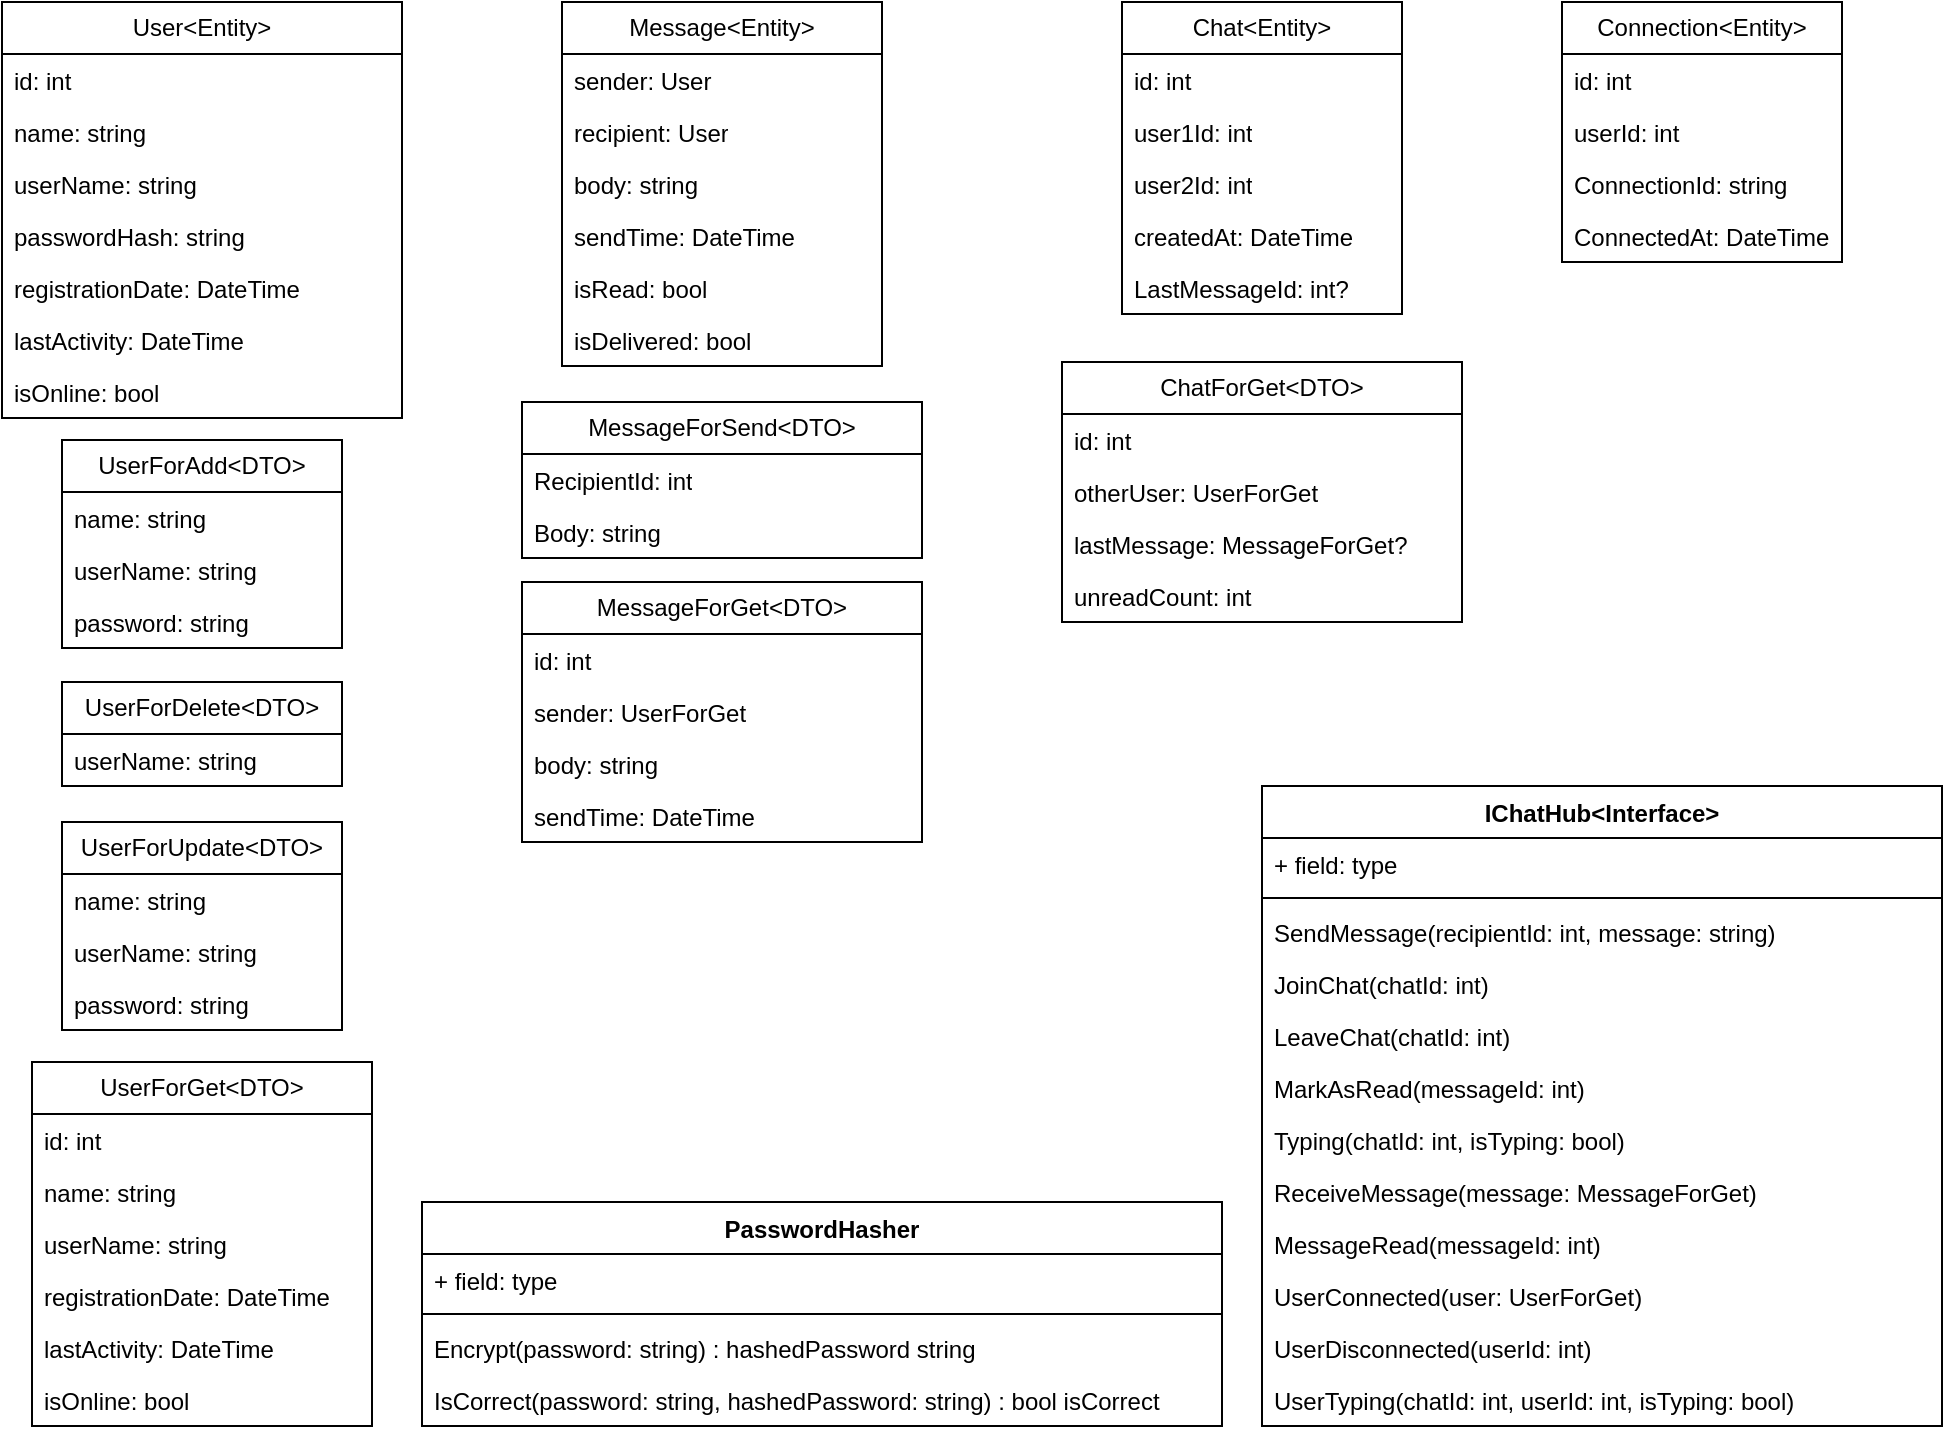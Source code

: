 <mxfile version="28.2.7" pages="7">
  <diagram name="Классы" id="9f46799a-70d6-7492-0946-bef42562c5a5">
    <mxGraphModel dx="1984" dy="943" grid="1" gridSize="10" guides="1" tooltips="1" connect="1" arrows="1" fold="1" page="0" pageScale="1" pageWidth="1100" pageHeight="850" background="none" math="0" shadow="0">
      <root>
        <mxCell id="0" />
        <mxCell id="1" parent="0" />
        <mxCell id="FAtzyK0MsfMvSaVRLilf-12" value="User&amp;lt;Entity&amp;gt;" style="swimlane;fontStyle=0;childLayout=stackLayout;horizontal=1;startSize=26;fillColor=none;horizontalStack=0;resizeParent=1;resizeParentMax=0;resizeLast=0;collapsible=1;marginBottom=0;whiteSpace=wrap;html=1;" vertex="1" parent="1">
          <mxGeometry x="-40" y="40" width="200" height="208" as="geometry" />
        </mxCell>
        <mxCell id="FAtzyK0MsfMvSaVRLilf-13" value="id: int" style="text;strokeColor=none;fillColor=none;align=left;verticalAlign=top;spacingLeft=4;spacingRight=4;overflow=hidden;rotatable=0;points=[[0,0.5],[1,0.5]];portConstraint=eastwest;whiteSpace=wrap;html=1;" vertex="1" parent="FAtzyK0MsfMvSaVRLilf-12">
          <mxGeometry y="26" width="200" height="26" as="geometry" />
        </mxCell>
        <mxCell id="FAtzyK0MsfMvSaVRLilf-14" value="name: string" style="text;strokeColor=none;fillColor=none;align=left;verticalAlign=top;spacingLeft=4;spacingRight=4;overflow=hidden;rotatable=0;points=[[0,0.5],[1,0.5]];portConstraint=eastwest;whiteSpace=wrap;html=1;" vertex="1" parent="FAtzyK0MsfMvSaVRLilf-12">
          <mxGeometry y="52" width="200" height="26" as="geometry" />
        </mxCell>
        <mxCell id="FAtzyK0MsfMvSaVRLilf-15" value="userName: string" style="text;strokeColor=none;fillColor=none;align=left;verticalAlign=top;spacingLeft=4;spacingRight=4;overflow=hidden;rotatable=0;points=[[0,0.5],[1,0.5]];portConstraint=eastwest;whiteSpace=wrap;html=1;" vertex="1" parent="FAtzyK0MsfMvSaVRLilf-12">
          <mxGeometry y="78" width="200" height="26" as="geometry" />
        </mxCell>
        <mxCell id="FAtzyK0MsfMvSaVRLilf-18" value="passwordHash: string" style="text;strokeColor=none;fillColor=none;align=left;verticalAlign=top;spacingLeft=4;spacingRight=4;overflow=hidden;rotatable=0;points=[[0,0.5],[1,0.5]];portConstraint=eastwest;whiteSpace=wrap;html=1;" vertex="1" parent="FAtzyK0MsfMvSaVRLilf-12">
          <mxGeometry y="104" width="200" height="26" as="geometry" />
        </mxCell>
        <mxCell id="FAtzyK0MsfMvSaVRLilf-16" value="registrationDate: DateTime" style="text;strokeColor=none;fillColor=none;align=left;verticalAlign=top;spacingLeft=4;spacingRight=4;overflow=hidden;rotatable=0;points=[[0,0.5],[1,0.5]];portConstraint=eastwest;whiteSpace=wrap;html=1;" vertex="1" parent="FAtzyK0MsfMvSaVRLilf-12">
          <mxGeometry y="130" width="200" height="26" as="geometry" />
        </mxCell>
        <mxCell id="FAtzyK0MsfMvSaVRLilf-17" value="lastActivity: DateTime" style="text;strokeColor=none;fillColor=none;align=left;verticalAlign=top;spacingLeft=4;spacingRight=4;overflow=hidden;rotatable=0;points=[[0,0.5],[1,0.5]];portConstraint=eastwest;whiteSpace=wrap;html=1;" vertex="1" parent="FAtzyK0MsfMvSaVRLilf-12">
          <mxGeometry y="156" width="200" height="26" as="geometry" />
        </mxCell>
        <mxCell id="FAtzyK0MsfMvSaVRLilf-64" value="isOnline: bool" style="text;strokeColor=none;fillColor=none;align=left;verticalAlign=top;spacingLeft=4;spacingRight=4;overflow=hidden;rotatable=0;points=[[0,0.5],[1,0.5]];portConstraint=eastwest;whiteSpace=wrap;html=1;" vertex="1" parent="FAtzyK0MsfMvSaVRLilf-12">
          <mxGeometry y="182" width="200" height="26" as="geometry" />
        </mxCell>
        <mxCell id="FAtzyK0MsfMvSaVRLilf-19" value="Message&amp;lt;Entity&amp;gt;" style="swimlane;fontStyle=0;childLayout=stackLayout;horizontal=1;startSize=26;fillColor=none;horizontalStack=0;resizeParent=1;resizeParentMax=0;resizeLast=0;collapsible=1;marginBottom=0;whiteSpace=wrap;html=1;" vertex="1" parent="1">
          <mxGeometry x="240" y="40" width="160" height="182" as="geometry" />
        </mxCell>
        <mxCell id="FAtzyK0MsfMvSaVRLilf-20" value="sender: User" style="text;strokeColor=none;fillColor=none;align=left;verticalAlign=top;spacingLeft=4;spacingRight=4;overflow=hidden;rotatable=0;points=[[0,0.5],[1,0.5]];portConstraint=eastwest;whiteSpace=wrap;html=1;" vertex="1" parent="FAtzyK0MsfMvSaVRLilf-19">
          <mxGeometry y="26" width="160" height="26" as="geometry" />
        </mxCell>
        <mxCell id="FAtzyK0MsfMvSaVRLilf-21" value="recipient: User" style="text;strokeColor=none;fillColor=none;align=left;verticalAlign=top;spacingLeft=4;spacingRight=4;overflow=hidden;rotatable=0;points=[[0,0.5],[1,0.5]];portConstraint=eastwest;whiteSpace=wrap;html=1;" vertex="1" parent="FAtzyK0MsfMvSaVRLilf-19">
          <mxGeometry y="52" width="160" height="26" as="geometry" />
        </mxCell>
        <mxCell id="FAtzyK0MsfMvSaVRLilf-22" value="body: string" style="text;strokeColor=none;fillColor=none;align=left;verticalAlign=top;spacingLeft=4;spacingRight=4;overflow=hidden;rotatable=0;points=[[0,0.5],[1,0.5]];portConstraint=eastwest;whiteSpace=wrap;html=1;" vertex="1" parent="FAtzyK0MsfMvSaVRLilf-19">
          <mxGeometry y="78" width="160" height="26" as="geometry" />
        </mxCell>
        <mxCell id="FAtzyK0MsfMvSaVRLilf-23" value="sendTime: DateTime" style="text;strokeColor=none;fillColor=none;align=left;verticalAlign=top;spacingLeft=4;spacingRight=4;overflow=hidden;rotatable=0;points=[[0,0.5],[1,0.5]];portConstraint=eastwest;whiteSpace=wrap;html=1;" vertex="1" parent="FAtzyK0MsfMvSaVRLilf-19">
          <mxGeometry y="104" width="160" height="26" as="geometry" />
        </mxCell>
        <mxCell id="FAtzyK0MsfMvSaVRLilf-24" value="isRead: bool" style="text;strokeColor=none;fillColor=none;align=left;verticalAlign=top;spacingLeft=4;spacingRight=4;overflow=hidden;rotatable=0;points=[[0,0.5],[1,0.5]];portConstraint=eastwest;whiteSpace=wrap;html=1;" vertex="1" parent="FAtzyK0MsfMvSaVRLilf-19">
          <mxGeometry y="130" width="160" height="26" as="geometry" />
        </mxCell>
        <mxCell id="FAtzyK0MsfMvSaVRLilf-65" value="isDelivered: bool" style="text;strokeColor=none;fillColor=none;align=left;verticalAlign=top;spacingLeft=4;spacingRight=4;overflow=hidden;rotatable=0;points=[[0,0.5],[1,0.5]];portConstraint=eastwest;whiteSpace=wrap;html=1;" vertex="1" parent="FAtzyK0MsfMvSaVRLilf-19">
          <mxGeometry y="156" width="160" height="26" as="geometry" />
        </mxCell>
        <mxCell id="FAtzyK0MsfMvSaVRLilf-32" value="UserForAdd&amp;lt;DTO&amp;gt;" style="swimlane;fontStyle=0;childLayout=stackLayout;horizontal=1;startSize=26;fillColor=none;horizontalStack=0;resizeParent=1;resizeParentMax=0;resizeLast=0;collapsible=1;marginBottom=0;whiteSpace=wrap;html=1;" vertex="1" parent="1">
          <mxGeometry x="-10" y="259" width="140" height="104" as="geometry" />
        </mxCell>
        <mxCell id="FAtzyK0MsfMvSaVRLilf-33" value="name: string" style="text;strokeColor=none;fillColor=none;align=left;verticalAlign=top;spacingLeft=4;spacingRight=4;overflow=hidden;rotatable=0;points=[[0,0.5],[1,0.5]];portConstraint=eastwest;whiteSpace=wrap;html=1;" vertex="1" parent="FAtzyK0MsfMvSaVRLilf-32">
          <mxGeometry y="26" width="140" height="26" as="geometry" />
        </mxCell>
        <mxCell id="FAtzyK0MsfMvSaVRLilf-34" value="userName: string" style="text;strokeColor=none;fillColor=none;align=left;verticalAlign=top;spacingLeft=4;spacingRight=4;overflow=hidden;rotatable=0;points=[[0,0.5],[1,0.5]];portConstraint=eastwest;whiteSpace=wrap;html=1;" vertex="1" parent="FAtzyK0MsfMvSaVRLilf-32">
          <mxGeometry y="52" width="140" height="26" as="geometry" />
        </mxCell>
        <mxCell id="FAtzyK0MsfMvSaVRLilf-35" value="password: string" style="text;strokeColor=none;fillColor=none;align=left;verticalAlign=top;spacingLeft=4;spacingRight=4;overflow=hidden;rotatable=0;points=[[0,0.5],[1,0.5]];portConstraint=eastwest;whiteSpace=wrap;html=1;" vertex="1" parent="FAtzyK0MsfMvSaVRLilf-32">
          <mxGeometry y="78" width="140" height="26" as="geometry" />
        </mxCell>
        <mxCell id="FAtzyK0MsfMvSaVRLilf-38" value="UserForDelete&amp;lt;DTO&amp;gt;" style="swimlane;fontStyle=0;childLayout=stackLayout;horizontal=1;startSize=26;fillColor=none;horizontalStack=0;resizeParent=1;resizeParentMax=0;resizeLast=0;collapsible=1;marginBottom=0;whiteSpace=wrap;html=1;" vertex="1" parent="1">
          <mxGeometry x="-10" y="380" width="140" height="52" as="geometry" />
        </mxCell>
        <mxCell id="FAtzyK0MsfMvSaVRLilf-39" value="userName: string" style="text;strokeColor=none;fillColor=none;align=left;verticalAlign=top;spacingLeft=4;spacingRight=4;overflow=hidden;rotatable=0;points=[[0,0.5],[1,0.5]];portConstraint=eastwest;whiteSpace=wrap;html=1;" vertex="1" parent="FAtzyK0MsfMvSaVRLilf-38">
          <mxGeometry y="26" width="140" height="26" as="geometry" />
        </mxCell>
        <mxCell id="FAtzyK0MsfMvSaVRLilf-46" value="UserForUpdate&amp;lt;DTO&amp;gt;" style="swimlane;fontStyle=0;childLayout=stackLayout;horizontal=1;startSize=26;fillColor=none;horizontalStack=0;resizeParent=1;resizeParentMax=0;resizeLast=0;collapsible=1;marginBottom=0;whiteSpace=wrap;html=1;" vertex="1" parent="1">
          <mxGeometry x="-10" y="450" width="140" height="104" as="geometry" />
        </mxCell>
        <mxCell id="FAtzyK0MsfMvSaVRLilf-47" value="name: string" style="text;strokeColor=none;fillColor=none;align=left;verticalAlign=top;spacingLeft=4;spacingRight=4;overflow=hidden;rotatable=0;points=[[0,0.5],[1,0.5]];portConstraint=eastwest;whiteSpace=wrap;html=1;" vertex="1" parent="FAtzyK0MsfMvSaVRLilf-46">
          <mxGeometry y="26" width="140" height="26" as="geometry" />
        </mxCell>
        <mxCell id="FAtzyK0MsfMvSaVRLilf-48" value="userName: string" style="text;strokeColor=none;fillColor=none;align=left;verticalAlign=top;spacingLeft=4;spacingRight=4;overflow=hidden;rotatable=0;points=[[0,0.5],[1,0.5]];portConstraint=eastwest;whiteSpace=wrap;html=1;" vertex="1" parent="FAtzyK0MsfMvSaVRLilf-46">
          <mxGeometry y="52" width="140" height="26" as="geometry" />
        </mxCell>
        <mxCell id="FAtzyK0MsfMvSaVRLilf-49" value="password: string" style="text;strokeColor=none;fillColor=none;align=left;verticalAlign=top;spacingLeft=4;spacingRight=4;overflow=hidden;rotatable=0;points=[[0,0.5],[1,0.5]];portConstraint=eastwest;whiteSpace=wrap;html=1;" vertex="1" parent="FAtzyK0MsfMvSaVRLilf-46">
          <mxGeometry y="78" width="140" height="26" as="geometry" />
        </mxCell>
        <mxCell id="FAtzyK0MsfMvSaVRLilf-52" value="UserForGet&amp;lt;DTO&amp;gt;" style="swimlane;fontStyle=0;childLayout=stackLayout;horizontal=1;startSize=26;fillColor=none;horizontalStack=0;resizeParent=1;resizeParentMax=0;resizeLast=0;collapsible=1;marginBottom=0;whiteSpace=wrap;html=1;" vertex="1" parent="1">
          <mxGeometry x="-25" y="570" width="170" height="182" as="geometry" />
        </mxCell>
        <mxCell id="FAtzyK0MsfMvSaVRLilf-53" value="id: int" style="text;strokeColor=none;fillColor=none;align=left;verticalAlign=top;spacingLeft=4;spacingRight=4;overflow=hidden;rotatable=0;points=[[0,0.5],[1,0.5]];portConstraint=eastwest;whiteSpace=wrap;html=1;" vertex="1" parent="FAtzyK0MsfMvSaVRLilf-52">
          <mxGeometry y="26" width="170" height="26" as="geometry" />
        </mxCell>
        <mxCell id="FAtzyK0MsfMvSaVRLilf-54" value="name: string" style="text;strokeColor=none;fillColor=none;align=left;verticalAlign=top;spacingLeft=4;spacingRight=4;overflow=hidden;rotatable=0;points=[[0,0.5],[1,0.5]];portConstraint=eastwest;whiteSpace=wrap;html=1;" vertex="1" parent="FAtzyK0MsfMvSaVRLilf-52">
          <mxGeometry y="52" width="170" height="26" as="geometry" />
        </mxCell>
        <mxCell id="FAtzyK0MsfMvSaVRLilf-55" value="userName: string" style="text;strokeColor=none;fillColor=none;align=left;verticalAlign=top;spacingLeft=4;spacingRight=4;overflow=hidden;rotatable=0;points=[[0,0.5],[1,0.5]];portConstraint=eastwest;whiteSpace=wrap;html=1;" vertex="1" parent="FAtzyK0MsfMvSaVRLilf-52">
          <mxGeometry y="78" width="170" height="26" as="geometry" />
        </mxCell>
        <mxCell id="FAtzyK0MsfMvSaVRLilf-56" value="registrationDate: DateTime" style="text;strokeColor=none;fillColor=none;align=left;verticalAlign=top;spacingLeft=4;spacingRight=4;overflow=hidden;rotatable=0;points=[[0,0.5],[1,0.5]];portConstraint=eastwest;whiteSpace=wrap;html=1;" vertex="1" parent="FAtzyK0MsfMvSaVRLilf-52">
          <mxGeometry y="104" width="170" height="26" as="geometry" />
        </mxCell>
        <mxCell id="FAtzyK0MsfMvSaVRLilf-57" value="lastActivity: DateTime" style="text;strokeColor=none;fillColor=none;align=left;verticalAlign=top;spacingLeft=4;spacingRight=4;overflow=hidden;rotatable=0;points=[[0,0.5],[1,0.5]];portConstraint=eastwest;whiteSpace=wrap;html=1;" vertex="1" parent="FAtzyK0MsfMvSaVRLilf-52">
          <mxGeometry y="130" width="170" height="26" as="geometry" />
        </mxCell>
        <mxCell id="FAtzyK0MsfMvSaVRLilf-77" value="isOnline: bool" style="text;strokeColor=none;fillColor=none;align=left;verticalAlign=top;spacingLeft=4;spacingRight=4;overflow=hidden;rotatable=0;points=[[0,0.5],[1,0.5]];portConstraint=eastwest;whiteSpace=wrap;html=1;" vertex="1" parent="FAtzyK0MsfMvSaVRLilf-52">
          <mxGeometry y="156" width="170" height="26" as="geometry" />
        </mxCell>
        <mxCell id="FAtzyK0MsfMvSaVRLilf-58" value="PasswordHasher" style="swimlane;fontStyle=1;align=center;verticalAlign=top;childLayout=stackLayout;horizontal=1;startSize=26;horizontalStack=0;resizeParent=1;resizeParentMax=0;resizeLast=0;collapsible=1;marginBottom=0;whiteSpace=wrap;html=1;" vertex="1" parent="1">
          <mxGeometry x="170" y="640" width="400" height="112" as="geometry" />
        </mxCell>
        <mxCell id="FAtzyK0MsfMvSaVRLilf-59" value="+ field: type" style="text;strokeColor=none;fillColor=none;align=left;verticalAlign=top;spacingLeft=4;spacingRight=4;overflow=hidden;rotatable=0;points=[[0,0.5],[1,0.5]];portConstraint=eastwest;whiteSpace=wrap;html=1;" vertex="1" parent="FAtzyK0MsfMvSaVRLilf-58">
          <mxGeometry y="26" width="400" height="26" as="geometry" />
        </mxCell>
        <mxCell id="FAtzyK0MsfMvSaVRLilf-60" value="" style="line;strokeWidth=1;fillColor=none;align=left;verticalAlign=middle;spacingTop=-1;spacingLeft=3;spacingRight=3;rotatable=0;labelPosition=right;points=[];portConstraint=eastwest;strokeColor=inherit;" vertex="1" parent="FAtzyK0MsfMvSaVRLilf-58">
          <mxGeometry y="52" width="400" height="8" as="geometry" />
        </mxCell>
        <mxCell id="FAtzyK0MsfMvSaVRLilf-61" value="Encrypt(password: string) : hashedPassword string" style="text;strokeColor=none;fillColor=none;align=left;verticalAlign=top;spacingLeft=4;spacingRight=4;overflow=hidden;rotatable=0;points=[[0,0.5],[1,0.5]];portConstraint=eastwest;whiteSpace=wrap;html=1;" vertex="1" parent="FAtzyK0MsfMvSaVRLilf-58">
          <mxGeometry y="60" width="400" height="26" as="geometry" />
        </mxCell>
        <mxCell id="FAtzyK0MsfMvSaVRLilf-63" value="IsCorrect(password: string, hashedPassword: string) : bool isCorrect" style="text;strokeColor=none;fillColor=none;align=left;verticalAlign=top;spacingLeft=4;spacingRight=4;overflow=hidden;rotatable=0;points=[[0,0.5],[1,0.5]];portConstraint=eastwest;whiteSpace=wrap;html=1;" vertex="1" parent="FAtzyK0MsfMvSaVRLilf-58">
          <mxGeometry y="86" width="400" height="26" as="geometry" />
        </mxCell>
        <mxCell id="FAtzyK0MsfMvSaVRLilf-66" value="Chat&amp;lt;Entity&amp;gt;" style="swimlane;fontStyle=0;childLayout=stackLayout;horizontal=1;startSize=26;fillColor=none;horizontalStack=0;resizeParent=1;resizeParentMax=0;resizeLast=0;collapsible=1;marginBottom=0;whiteSpace=wrap;html=1;" vertex="1" parent="1">
          <mxGeometry x="520" y="40" width="140" height="156" as="geometry" />
        </mxCell>
        <mxCell id="FAtzyK0MsfMvSaVRLilf-67" value="id: int" style="text;strokeColor=none;fillColor=none;align=left;verticalAlign=top;spacingLeft=4;spacingRight=4;overflow=hidden;rotatable=0;points=[[0,0.5],[1,0.5]];portConstraint=eastwest;whiteSpace=wrap;html=1;" vertex="1" parent="FAtzyK0MsfMvSaVRLilf-66">
          <mxGeometry y="26" width="140" height="26" as="geometry" />
        </mxCell>
        <mxCell id="FAtzyK0MsfMvSaVRLilf-68" value="user1Id: int" style="text;strokeColor=none;fillColor=none;align=left;verticalAlign=top;spacingLeft=4;spacingRight=4;overflow=hidden;rotatable=0;points=[[0,0.5],[1,0.5]];portConstraint=eastwest;whiteSpace=wrap;html=1;" vertex="1" parent="FAtzyK0MsfMvSaVRLilf-66">
          <mxGeometry y="52" width="140" height="26" as="geometry" />
        </mxCell>
        <mxCell id="FAtzyK0MsfMvSaVRLilf-69" value="user2Id: int" style="text;strokeColor=none;fillColor=none;align=left;verticalAlign=top;spacingLeft=4;spacingRight=4;overflow=hidden;rotatable=0;points=[[0,0.5],[1,0.5]];portConstraint=eastwest;whiteSpace=wrap;html=1;" vertex="1" parent="FAtzyK0MsfMvSaVRLilf-66">
          <mxGeometry y="78" width="140" height="26" as="geometry" />
        </mxCell>
        <mxCell id="FAtzyK0MsfMvSaVRLilf-70" value="createdAt: DateTime" style="text;strokeColor=none;fillColor=none;align=left;verticalAlign=top;spacingLeft=4;spacingRight=4;overflow=hidden;rotatable=0;points=[[0,0.5],[1,0.5]];portConstraint=eastwest;whiteSpace=wrap;html=1;" vertex="1" parent="FAtzyK0MsfMvSaVRLilf-66">
          <mxGeometry y="104" width="140" height="26" as="geometry" />
        </mxCell>
        <mxCell id="FAtzyK0MsfMvSaVRLilf-71" value="LastMessageId: int?" style="text;strokeColor=none;fillColor=none;align=left;verticalAlign=top;spacingLeft=4;spacingRight=4;overflow=hidden;rotatable=0;points=[[0,0.5],[1,0.5]];portConstraint=eastwest;whiteSpace=wrap;html=1;" vertex="1" parent="FAtzyK0MsfMvSaVRLilf-66">
          <mxGeometry y="130" width="140" height="26" as="geometry" />
        </mxCell>
        <mxCell id="FAtzyK0MsfMvSaVRLilf-72" value="Connection&amp;lt;Entity&amp;gt;" style="swimlane;fontStyle=0;childLayout=stackLayout;horizontal=1;startSize=26;fillColor=none;horizontalStack=0;resizeParent=1;resizeParentMax=0;resizeLast=0;collapsible=1;marginBottom=0;whiteSpace=wrap;html=1;" vertex="1" parent="1">
          <mxGeometry x="740" y="40" width="140" height="130" as="geometry" />
        </mxCell>
        <mxCell id="FAtzyK0MsfMvSaVRLilf-73" value="id: int" style="text;strokeColor=none;fillColor=none;align=left;verticalAlign=top;spacingLeft=4;spacingRight=4;overflow=hidden;rotatable=0;points=[[0,0.5],[1,0.5]];portConstraint=eastwest;whiteSpace=wrap;html=1;" vertex="1" parent="FAtzyK0MsfMvSaVRLilf-72">
          <mxGeometry y="26" width="140" height="26" as="geometry" />
        </mxCell>
        <mxCell id="FAtzyK0MsfMvSaVRLilf-74" value="userId: int" style="text;strokeColor=none;fillColor=none;align=left;verticalAlign=top;spacingLeft=4;spacingRight=4;overflow=hidden;rotatable=0;points=[[0,0.5],[1,0.5]];portConstraint=eastwest;whiteSpace=wrap;html=1;" vertex="1" parent="FAtzyK0MsfMvSaVRLilf-72">
          <mxGeometry y="52" width="140" height="26" as="geometry" />
        </mxCell>
        <mxCell id="FAtzyK0MsfMvSaVRLilf-75" value="ConnectionId: string" style="text;strokeColor=none;fillColor=none;align=left;verticalAlign=top;spacingLeft=4;spacingRight=4;overflow=hidden;rotatable=0;points=[[0,0.5],[1,0.5]];portConstraint=eastwest;whiteSpace=wrap;html=1;" vertex="1" parent="FAtzyK0MsfMvSaVRLilf-72">
          <mxGeometry y="78" width="140" height="26" as="geometry" />
        </mxCell>
        <mxCell id="FAtzyK0MsfMvSaVRLilf-76" value="ConnectedAt: DateTime" style="text;strokeColor=none;fillColor=none;align=left;verticalAlign=top;spacingLeft=4;spacingRight=4;overflow=hidden;rotatable=0;points=[[0,0.5],[1,0.5]];portConstraint=eastwest;whiteSpace=wrap;html=1;" vertex="1" parent="FAtzyK0MsfMvSaVRLilf-72">
          <mxGeometry y="104" width="140" height="26" as="geometry" />
        </mxCell>
        <mxCell id="FAtzyK0MsfMvSaVRLilf-78" value="MessageForSend&amp;lt;DTO&amp;gt;" style="swimlane;fontStyle=0;childLayout=stackLayout;horizontal=1;startSize=26;fillColor=none;horizontalStack=0;resizeParent=1;resizeParentMax=0;resizeLast=0;collapsible=1;marginBottom=0;whiteSpace=wrap;html=1;" vertex="1" parent="1">
          <mxGeometry x="220" y="240" width="200" height="78" as="geometry" />
        </mxCell>
        <mxCell id="FAtzyK0MsfMvSaVRLilf-79" value="RecipientId: int" style="text;strokeColor=none;fillColor=none;align=left;verticalAlign=top;spacingLeft=4;spacingRight=4;overflow=hidden;rotatable=0;points=[[0,0.5],[1,0.5]];portConstraint=eastwest;whiteSpace=wrap;html=1;" vertex="1" parent="FAtzyK0MsfMvSaVRLilf-78">
          <mxGeometry y="26" width="200" height="26" as="geometry" />
        </mxCell>
        <mxCell id="FAtzyK0MsfMvSaVRLilf-80" value="Body: string" style="text;strokeColor=none;fillColor=none;align=left;verticalAlign=top;spacingLeft=4;spacingRight=4;overflow=hidden;rotatable=0;points=[[0,0.5],[1,0.5]];portConstraint=eastwest;whiteSpace=wrap;html=1;" vertex="1" parent="FAtzyK0MsfMvSaVRLilf-78">
          <mxGeometry y="52" width="200" height="26" as="geometry" />
        </mxCell>
        <mxCell id="FAtzyK0MsfMvSaVRLilf-82" value="MessageForGet&amp;lt;DTO&amp;gt;" style="swimlane;fontStyle=0;childLayout=stackLayout;horizontal=1;startSize=26;fillColor=none;horizontalStack=0;resizeParent=1;resizeParentMax=0;resizeLast=0;collapsible=1;marginBottom=0;whiteSpace=wrap;html=1;" vertex="1" parent="1">
          <mxGeometry x="220" y="330" width="200" height="130" as="geometry" />
        </mxCell>
        <mxCell id="FAtzyK0MsfMvSaVRLilf-83" value="id: int" style="text;strokeColor=none;fillColor=none;align=left;verticalAlign=top;spacingLeft=4;spacingRight=4;overflow=hidden;rotatable=0;points=[[0,0.5],[1,0.5]];portConstraint=eastwest;whiteSpace=wrap;html=1;" vertex="1" parent="FAtzyK0MsfMvSaVRLilf-82">
          <mxGeometry y="26" width="200" height="26" as="geometry" />
        </mxCell>
        <mxCell id="FAtzyK0MsfMvSaVRLilf-84" value="sender: UserForGet" style="text;strokeColor=none;fillColor=none;align=left;verticalAlign=top;spacingLeft=4;spacingRight=4;overflow=hidden;rotatable=0;points=[[0,0.5],[1,0.5]];portConstraint=eastwest;whiteSpace=wrap;html=1;" vertex="1" parent="FAtzyK0MsfMvSaVRLilf-82">
          <mxGeometry y="52" width="200" height="26" as="geometry" />
        </mxCell>
        <mxCell id="FAtzyK0MsfMvSaVRLilf-85" value="body: string" style="text;strokeColor=none;fillColor=none;align=left;verticalAlign=top;spacingLeft=4;spacingRight=4;overflow=hidden;rotatable=0;points=[[0,0.5],[1,0.5]];portConstraint=eastwest;whiteSpace=wrap;html=1;" vertex="1" parent="FAtzyK0MsfMvSaVRLilf-82">
          <mxGeometry y="78" width="200" height="26" as="geometry" />
        </mxCell>
        <mxCell id="FAtzyK0MsfMvSaVRLilf-86" value="sendTime: DateTime" style="text;strokeColor=none;fillColor=none;align=left;verticalAlign=top;spacingLeft=4;spacingRight=4;overflow=hidden;rotatable=0;points=[[0,0.5],[1,0.5]];portConstraint=eastwest;whiteSpace=wrap;html=1;" vertex="1" parent="FAtzyK0MsfMvSaVRLilf-82">
          <mxGeometry y="104" width="200" height="26" as="geometry" />
        </mxCell>
        <mxCell id="FAtzyK0MsfMvSaVRLilf-88" value="ChatForGet&amp;lt;DTO&amp;gt;" style="swimlane;fontStyle=0;childLayout=stackLayout;horizontal=1;startSize=26;fillColor=none;horizontalStack=0;resizeParent=1;resizeParentMax=0;resizeLast=0;collapsible=1;marginBottom=0;whiteSpace=wrap;html=1;" vertex="1" parent="1">
          <mxGeometry x="490" y="220" width="200" height="130" as="geometry" />
        </mxCell>
        <mxCell id="FAtzyK0MsfMvSaVRLilf-89" value="id: int" style="text;strokeColor=none;fillColor=none;align=left;verticalAlign=top;spacingLeft=4;spacingRight=4;overflow=hidden;rotatable=0;points=[[0,0.5],[1,0.5]];portConstraint=eastwest;whiteSpace=wrap;html=1;" vertex="1" parent="FAtzyK0MsfMvSaVRLilf-88">
          <mxGeometry y="26" width="200" height="26" as="geometry" />
        </mxCell>
        <mxCell id="FAtzyK0MsfMvSaVRLilf-90" value="otherUser: UserForGet" style="text;strokeColor=none;fillColor=none;align=left;verticalAlign=top;spacingLeft=4;spacingRight=4;overflow=hidden;rotatable=0;points=[[0,0.5],[1,0.5]];portConstraint=eastwest;whiteSpace=wrap;html=1;" vertex="1" parent="FAtzyK0MsfMvSaVRLilf-88">
          <mxGeometry y="52" width="200" height="26" as="geometry" />
        </mxCell>
        <mxCell id="FAtzyK0MsfMvSaVRLilf-91" value="lastMessage: MessageForGet?" style="text;strokeColor=none;fillColor=none;align=left;verticalAlign=top;spacingLeft=4;spacingRight=4;overflow=hidden;rotatable=0;points=[[0,0.5],[1,0.5]];portConstraint=eastwest;whiteSpace=wrap;html=1;" vertex="1" parent="FAtzyK0MsfMvSaVRLilf-88">
          <mxGeometry y="78" width="200" height="26" as="geometry" />
        </mxCell>
        <mxCell id="FAtzyK0MsfMvSaVRLilf-92" value="unreadCount: int" style="text;strokeColor=none;fillColor=none;align=left;verticalAlign=top;spacingLeft=4;spacingRight=4;overflow=hidden;rotatable=0;points=[[0,0.5],[1,0.5]];portConstraint=eastwest;whiteSpace=wrap;html=1;" vertex="1" parent="FAtzyK0MsfMvSaVRLilf-88">
          <mxGeometry y="104" width="200" height="26" as="geometry" />
        </mxCell>
        <mxCell id="FAtzyK0MsfMvSaVRLilf-95" value="IChatHub&amp;lt;Interface&amp;gt;" style="swimlane;fontStyle=1;align=center;verticalAlign=top;childLayout=stackLayout;horizontal=1;startSize=26;horizontalStack=0;resizeParent=1;resizeParentMax=0;resizeLast=0;collapsible=1;marginBottom=0;whiteSpace=wrap;html=1;" vertex="1" parent="1">
          <mxGeometry x="590" y="432" width="340" height="320" as="geometry" />
        </mxCell>
        <mxCell id="FAtzyK0MsfMvSaVRLilf-96" value="+ field: type" style="text;strokeColor=none;fillColor=none;align=left;verticalAlign=top;spacingLeft=4;spacingRight=4;overflow=hidden;rotatable=0;points=[[0,0.5],[1,0.5]];portConstraint=eastwest;whiteSpace=wrap;html=1;" vertex="1" parent="FAtzyK0MsfMvSaVRLilf-95">
          <mxGeometry y="26" width="340" height="26" as="geometry" />
        </mxCell>
        <mxCell id="FAtzyK0MsfMvSaVRLilf-97" value="" style="line;strokeWidth=1;fillColor=none;align=left;verticalAlign=middle;spacingTop=-1;spacingLeft=3;spacingRight=3;rotatable=0;labelPosition=right;points=[];portConstraint=eastwest;strokeColor=inherit;" vertex="1" parent="FAtzyK0MsfMvSaVRLilf-95">
          <mxGeometry y="52" width="340" height="8" as="geometry" />
        </mxCell>
        <mxCell id="FAtzyK0MsfMvSaVRLilf-98" value="SendMessage(recipientId: int, message: string)" style="text;strokeColor=none;fillColor=none;align=left;verticalAlign=top;spacingLeft=4;spacingRight=4;overflow=hidden;rotatable=0;points=[[0,0.5],[1,0.5]];portConstraint=eastwest;whiteSpace=wrap;html=1;" vertex="1" parent="FAtzyK0MsfMvSaVRLilf-95">
          <mxGeometry y="60" width="340" height="26" as="geometry" />
        </mxCell>
        <mxCell id="FAtzyK0MsfMvSaVRLilf-107" value="JoinChat(chatId: int)" style="text;strokeColor=none;fillColor=none;align=left;verticalAlign=top;spacingLeft=4;spacingRight=4;overflow=hidden;rotatable=0;points=[[0,0.5],[1,0.5]];portConstraint=eastwest;whiteSpace=wrap;html=1;" vertex="1" parent="FAtzyK0MsfMvSaVRLilf-95">
          <mxGeometry y="86" width="340" height="26" as="geometry" />
        </mxCell>
        <mxCell id="FAtzyK0MsfMvSaVRLilf-106" value="LeaveChat(chatId: int)" style="text;strokeColor=none;fillColor=none;align=left;verticalAlign=top;spacingLeft=4;spacingRight=4;overflow=hidden;rotatable=0;points=[[0,0.5],[1,0.5]];portConstraint=eastwest;whiteSpace=wrap;html=1;" vertex="1" parent="FAtzyK0MsfMvSaVRLilf-95">
          <mxGeometry y="112" width="340" height="26" as="geometry" />
        </mxCell>
        <mxCell id="FAtzyK0MsfMvSaVRLilf-105" value="MarkAsRead(messageId: int)" style="text;strokeColor=none;fillColor=none;align=left;verticalAlign=top;spacingLeft=4;spacingRight=4;overflow=hidden;rotatable=0;points=[[0,0.5],[1,0.5]];portConstraint=eastwest;whiteSpace=wrap;html=1;" vertex="1" parent="FAtzyK0MsfMvSaVRLilf-95">
          <mxGeometry y="138" width="340" height="26" as="geometry" />
        </mxCell>
        <mxCell id="FAtzyK0MsfMvSaVRLilf-104" value="Typing(chatId: int, isTyping: bool)" style="text;strokeColor=none;fillColor=none;align=left;verticalAlign=top;spacingLeft=4;spacingRight=4;overflow=hidden;rotatable=0;points=[[0,0.5],[1,0.5]];portConstraint=eastwest;whiteSpace=wrap;html=1;" vertex="1" parent="FAtzyK0MsfMvSaVRLilf-95">
          <mxGeometry y="164" width="340" height="26" as="geometry" />
        </mxCell>
        <mxCell id="FAtzyK0MsfMvSaVRLilf-103" value="ReceiveMessage(message: MessageForGet)" style="text;strokeColor=none;fillColor=none;align=left;verticalAlign=top;spacingLeft=4;spacingRight=4;overflow=hidden;rotatable=0;points=[[0,0.5],[1,0.5]];portConstraint=eastwest;whiteSpace=wrap;html=1;" vertex="1" parent="FAtzyK0MsfMvSaVRLilf-95">
          <mxGeometry y="190" width="340" height="26" as="geometry" />
        </mxCell>
        <mxCell id="FAtzyK0MsfMvSaVRLilf-102" value="MessageRead(messageId: int)" style="text;strokeColor=none;fillColor=none;align=left;verticalAlign=top;spacingLeft=4;spacingRight=4;overflow=hidden;rotatable=0;points=[[0,0.5],[1,0.5]];portConstraint=eastwest;whiteSpace=wrap;html=1;" vertex="1" parent="FAtzyK0MsfMvSaVRLilf-95">
          <mxGeometry y="216" width="340" height="26" as="geometry" />
        </mxCell>
        <mxCell id="FAtzyK0MsfMvSaVRLilf-101" value="UserConnected(user: UserForGet)" style="text;strokeColor=none;fillColor=none;align=left;verticalAlign=top;spacingLeft=4;spacingRight=4;overflow=hidden;rotatable=0;points=[[0,0.5],[1,0.5]];portConstraint=eastwest;whiteSpace=wrap;html=1;" vertex="1" parent="FAtzyK0MsfMvSaVRLilf-95">
          <mxGeometry y="242" width="340" height="26" as="geometry" />
        </mxCell>
        <mxCell id="FAtzyK0MsfMvSaVRLilf-100" value="UserDisconnected(userId: int)" style="text;strokeColor=none;fillColor=none;align=left;verticalAlign=top;spacingLeft=4;spacingRight=4;overflow=hidden;rotatable=0;points=[[0,0.5],[1,0.5]];portConstraint=eastwest;whiteSpace=wrap;html=1;" vertex="1" parent="FAtzyK0MsfMvSaVRLilf-95">
          <mxGeometry y="268" width="340" height="26" as="geometry" />
        </mxCell>
        <mxCell id="FAtzyK0MsfMvSaVRLilf-99" value="UserTyping(chatId: int, userId: int, isTyping: bool)" style="text;strokeColor=none;fillColor=none;align=left;verticalAlign=top;spacingLeft=4;spacingRight=4;overflow=hidden;rotatable=0;points=[[0,0.5],[1,0.5]];portConstraint=eastwest;whiteSpace=wrap;html=1;" vertex="1" parent="FAtzyK0MsfMvSaVRLilf-95">
          <mxGeometry y="294" width="340" height="26" as="geometry" />
        </mxCell>
      </root>
    </mxGraphModel>
  </diagram>
  <diagram id="KBAAorYT6rBi77_r4IB4" name="Регистрация и аутентификация">
    <mxGraphModel dx="1826" dy="849" grid="1" gridSize="10" guides="1" tooltips="1" connect="1" arrows="1" fold="1" page="0" pageScale="1" pageWidth="827" pageHeight="1169" math="0" shadow="0">
      <root>
        <mxCell id="0" />
        <mxCell id="1" parent="0" />
        <mxCell id="b_K6wVlkOK86kjyPL0MR-1" value="Пользователь вводит данные" style="html=1;whiteSpace=wrap;" vertex="1" parent="1">
          <mxGeometry x="-290" y="120" width="110" height="50" as="geometry" />
        </mxCell>
        <mxCell id="b_K6wVlkOK86kjyPL0MR-2" value="Клиент отправляет UserForAddDTO" style="html=1;whiteSpace=wrap;" vertex="1" parent="1">
          <mxGeometry x="-140" y="120" width="110" height="50" as="geometry" />
        </mxCell>
        <mxCell id="b_K6wVlkOK86kjyPL0MR-3" value="" style="endArrow=open;endFill=1;endSize=12;html=1;rounded=0;exitX=1;exitY=0.5;exitDx=0;exitDy=0;entryX=0;entryY=0.5;entryDx=0;entryDy=0;" edge="1" parent="1" source="b_K6wVlkOK86kjyPL0MR-1" target="b_K6wVlkOK86kjyPL0MR-2">
          <mxGeometry width="160" relative="1" as="geometry">
            <mxPoint x="-120" y="260" as="sourcePoint" />
            <mxPoint x="40" y="260" as="targetPoint" />
          </mxGeometry>
        </mxCell>
        <mxCell id="b_K6wVlkOK86kjyPL0MR-4" value="Сервер проверяет уникальнсть UserName" style="html=1;whiteSpace=wrap;" vertex="1" parent="1">
          <mxGeometry x="10" y="120" width="110" height="50" as="geometry" />
        </mxCell>
        <mxCell id="b_K6wVlkOK86kjyPL0MR-5" value="" style="endArrow=open;endFill=1;endSize=12;html=1;rounded=0;exitX=1;exitY=0.5;exitDx=0;exitDy=0;entryX=0;entryY=0.5;entryDx=0;entryDy=0;" edge="1" parent="1" source="b_K6wVlkOK86kjyPL0MR-2" target="b_K6wVlkOK86kjyPL0MR-4">
          <mxGeometry width="160" relative="1" as="geometry">
            <mxPoint x="40" y="260" as="sourcePoint" />
            <mxPoint x="200" y="260" as="targetPoint" />
          </mxGeometry>
        </mxCell>
        <mxCell id="b_K6wVlkOK86kjyPL0MR-6" value="PasswordHasher хеширует пароль" style="html=1;whiteSpace=wrap;" vertex="1" parent="1">
          <mxGeometry x="160" y="120" width="110" height="50" as="geometry" />
        </mxCell>
        <mxCell id="b_K6wVlkOK86kjyPL0MR-7" value="" style="endArrow=open;endFill=1;endSize=12;html=1;rounded=0;exitX=1;exitY=0.5;exitDx=0;exitDy=0;entryX=0;entryY=0.5;entryDx=0;entryDy=0;" edge="1" parent="1" source="b_K6wVlkOK86kjyPL0MR-4" target="b_K6wVlkOK86kjyPL0MR-6">
          <mxGeometry width="160" relative="1" as="geometry">
            <mxPoint x="280" y="210" as="sourcePoint" />
            <mxPoint x="440" y="210" as="targetPoint" />
          </mxGeometry>
        </mxCell>
        <mxCell id="b_K6wVlkOK86kjyPL0MR-8" value="Создается User entity" style="html=1;whiteSpace=wrap;" vertex="1" parent="1">
          <mxGeometry x="300" y="120" width="110" height="50" as="geometry" />
        </mxCell>
        <mxCell id="b_K6wVlkOK86kjyPL0MR-9" value="" style="endArrow=open;endFill=1;endSize=12;html=1;rounded=0;exitX=1;exitY=0.5;exitDx=0;exitDy=0;entryX=0;entryY=0.5;entryDx=0;entryDy=0;" edge="1" parent="1" source="b_K6wVlkOK86kjyPL0MR-6" target="b_K6wVlkOK86kjyPL0MR-8">
          <mxGeometry width="160" relative="1" as="geometry">
            <mxPoint x="320" y="300" as="sourcePoint" />
            <mxPoint x="480" y="300" as="targetPoint" />
          </mxGeometry>
        </mxCell>
        <mxCell id="b_K6wVlkOK86kjyPL0MR-10" value="Возвращается JSON с JWT + UserForGetDTO" style="html=1;whiteSpace=wrap;" vertex="1" parent="1">
          <mxGeometry x="440" y="120" width="110" height="50" as="geometry" />
        </mxCell>
        <mxCell id="b_K6wVlkOK86kjyPL0MR-11" value="" style="endArrow=open;endFill=1;endSize=12;html=1;rounded=0;exitX=1;exitY=0.5;exitDx=0;exitDy=0;entryX=0;entryY=0.5;entryDx=0;entryDy=0;" edge="1" parent="1" source="b_K6wVlkOK86kjyPL0MR-8" target="b_K6wVlkOK86kjyPL0MR-10">
          <mxGeometry width="160" relative="1" as="geometry">
            <mxPoint x="450" y="350" as="sourcePoint" />
            <mxPoint x="610" y="350" as="targetPoint" />
          </mxGeometry>
        </mxCell>
      </root>
    </mxGraphModel>
  </diagram>
  <diagram id="_CDytmcbdsS-4CepaRoZ" name="Вход ">
    <mxGraphModel dx="1826" dy="849" grid="1" gridSize="10" guides="1" tooltips="1" connect="1" arrows="1" fold="1" page="0" pageScale="1" pageWidth="827" pageHeight="1169" math="0" shadow="0">
      <root>
        <mxCell id="0" />
        <mxCell id="1" parent="0" />
        <mxCell id="N0f1004mngsqxCWQadd7-1" value="Пользователь вводит данные" style="html=1;whiteSpace=wrap;" vertex="1" parent="1">
          <mxGeometry x="-360" y="120" width="110" height="50" as="geometry" />
        </mxCell>
        <mxCell id="N0f1004mngsqxCWQadd7-2" value="Сервер находит пользователя по UserName" style="html=1;whiteSpace=wrap;" vertex="1" parent="1">
          <mxGeometry x="-210" y="120" width="110" height="50" as="geometry" />
        </mxCell>
        <mxCell id="N0f1004mngsqxCWQadd7-3" value="" style="endArrow=open;endFill=1;endSize=12;html=1;rounded=0;exitX=1;exitY=0.5;exitDx=0;exitDy=0;entryX=0;entryY=0.5;entryDx=0;entryDy=0;" edge="1" parent="1" source="N0f1004mngsqxCWQadd7-1" target="N0f1004mngsqxCWQadd7-2">
          <mxGeometry width="160" relative="1" as="geometry">
            <mxPoint x="10" y="330" as="sourcePoint" />
            <mxPoint x="170" y="330" as="targetPoint" />
          </mxGeometry>
        </mxCell>
        <mxCell id="N0f1004mngsqxCWQadd7-4" value="PasswordHasher.Verify сравнивает пароли" style="html=1;whiteSpace=wrap;" vertex="1" parent="1">
          <mxGeometry x="-60" y="120" width="140" height="50" as="geometry" />
        </mxCell>
        <mxCell id="N0f1004mngsqxCWQadd7-5" value="" style="endArrow=open;endFill=1;endSize=12;html=1;rounded=0;exitX=1;exitY=0.5;exitDx=0;exitDy=0;entryX=0;entryY=0.5;entryDx=0;entryDy=0;" edge="1" parent="1" source="N0f1004mngsqxCWQadd7-2" target="N0f1004mngsqxCWQadd7-4">
          <mxGeometry width="160" relative="1" as="geometry">
            <mxPoint x="10" y="310" as="sourcePoint" />
            <mxPoint x="170" y="310" as="targetPoint" />
          </mxGeometry>
        </mxCell>
        <mxCell id="N0f1004mngsqxCWQadd7-6" value="Генерируется JWT" style="html=1;whiteSpace=wrap;" vertex="1" parent="1">
          <mxGeometry x="120" y="120" width="110" height="50" as="geometry" />
        </mxCell>
        <mxCell id="N0f1004mngsqxCWQadd7-7" value="" style="endArrow=open;endFill=1;endSize=12;html=1;rounded=0;exitX=1;exitY=0.5;exitDx=0;exitDy=0;entryX=0;entryY=0.5;entryDx=0;entryDy=0;" edge="1" parent="1" source="N0f1004mngsqxCWQadd7-4" target="N0f1004mngsqxCWQadd7-6">
          <mxGeometry width="160" relative="1" as="geometry">
            <mxPoint x="170" y="280" as="sourcePoint" />
            <mxPoint x="330" y="280" as="targetPoint" />
          </mxGeometry>
        </mxCell>
        <mxCell id="N0f1004mngsqxCWQadd7-8" value="Обновление LastActivity" style="html=1;whiteSpace=wrap;" vertex="1" parent="1">
          <mxGeometry x="270" y="120" width="110" height="50" as="geometry" />
        </mxCell>
        <mxCell id="N0f1004mngsqxCWQadd7-9" value="" style="endArrow=open;endFill=1;endSize=12;html=1;rounded=0;exitX=1;exitY=0.5;exitDx=0;exitDy=0;entryX=0;entryY=0.5;entryDx=0;entryDy=0;" edge="1" parent="1" source="N0f1004mngsqxCWQadd7-6" target="N0f1004mngsqxCWQadd7-8">
          <mxGeometry width="160" relative="1" as="geometry">
            <mxPoint x="400" y="320" as="sourcePoint" />
            <mxPoint x="560" y="320" as="targetPoint" />
          </mxGeometry>
        </mxCell>
        <mxCell id="N0f1004mngsqxCWQadd7-10" value="Отправка токена" style="html=1;whiteSpace=wrap;" vertex="1" parent="1">
          <mxGeometry x="420" y="120" width="110" height="50" as="geometry" />
        </mxCell>
        <mxCell id="N0f1004mngsqxCWQadd7-11" value="" style="endArrow=open;endFill=1;endSize=12;html=1;rounded=0;exitX=1;exitY=0.5;exitDx=0;exitDy=0;entryX=0;entryY=0.5;entryDx=0;entryDy=0;" edge="1" parent="1" source="N0f1004mngsqxCWQadd7-8" target="N0f1004mngsqxCWQadd7-10">
          <mxGeometry width="160" relative="1" as="geometry">
            <mxPoint x="460" y="320" as="sourcePoint" />
            <mxPoint x="620" y="320" as="targetPoint" />
          </mxGeometry>
        </mxCell>
        <mxCell id="N0f1004mngsqxCWQadd7-12" value="Клиент сохраняет токен для дальнейшего входа" style="html=1;whiteSpace=wrap;" vertex="1" parent="1">
          <mxGeometry x="570" y="120" width="150" height="50" as="geometry" />
        </mxCell>
        <mxCell id="N0f1004mngsqxCWQadd7-13" value="" style="endArrow=open;endFill=1;endSize=12;html=1;rounded=0;exitX=1;exitY=0.5;exitDx=0;exitDy=0;entryX=0;entryY=0.5;entryDx=0;entryDy=0;" edge="1" parent="1" source="N0f1004mngsqxCWQadd7-10" target="N0f1004mngsqxCWQadd7-12">
          <mxGeometry width="160" relative="1" as="geometry">
            <mxPoint x="620" y="280" as="sourcePoint" />
            <mxPoint x="780" y="280" as="targetPoint" />
          </mxGeometry>
        </mxCell>
      </root>
    </mxGraphModel>
  </diagram>
  <diagram id="OIbvtKlac623bsyYc9kH" name="Установка соединения">
    <mxGraphModel dx="1588" dy="708" grid="1" gridSize="10" guides="1" tooltips="1" connect="1" arrows="1" fold="1" page="0" pageScale="1" pageWidth="827" pageHeight="1169" math="0" shadow="0">
      <root>
        <mxCell id="0" />
        <mxCell id="1" parent="0" />
        <mxCell id="sbk4CuaDniEcdokRfgxM-1" value="После успешного входа" style="html=1;whiteSpace=wrap;" vertex="1" parent="1">
          <mxGeometry x="-180" y="130" width="110" height="50" as="geometry" />
        </mxCell>
        <mxCell id="sbk4CuaDniEcdokRfgxM-2" value="Клиент подключается к SignalR Hub" style="html=1;whiteSpace=wrap;" vertex="1" parent="1">
          <mxGeometry x="-30" y="130" width="110" height="50" as="geometry" />
        </mxCell>
        <mxCell id="sbk4CuaDniEcdokRfgxM-3" value="" style="endArrow=open;endFill=1;endSize=12;html=1;rounded=0;exitX=1;exitY=0.5;exitDx=0;exitDy=0;entryX=0;entryY=0.5;entryDx=0;entryDy=0;" edge="1" parent="1" source="sbk4CuaDniEcdokRfgxM-1" target="sbk4CuaDniEcdokRfgxM-2">
          <mxGeometry width="160" relative="1" as="geometry">
            <mxPoint x="260" y="320" as="sourcePoint" />
            <mxPoint x="420" y="320" as="targetPoint" />
          </mxGeometry>
        </mxCell>
        <mxCell id="sbk4CuaDniEcdokRfgxM-4" value="Пользователь добавляется в группы (User_{userId} и OnlineUsers)" style="html=1;whiteSpace=wrap;" vertex="1" parent="1">
          <mxGeometry x="120" y="110" width="260" height="90" as="geometry" />
        </mxCell>
        <mxCell id="sbk4CuaDniEcdokRfgxM-5" value="" style="endArrow=open;endFill=1;endSize=12;html=1;rounded=0;exitX=1;exitY=0.5;exitDx=0;exitDy=0;entryX=0;entryY=0.5;entryDx=0;entryDy=0;" edge="1" parent="1" source="sbk4CuaDniEcdokRfgxM-2" target="sbk4CuaDniEcdokRfgxM-4">
          <mxGeometry width="160" relative="1" as="geometry">
            <mxPoint x="320" y="350" as="sourcePoint" />
            <mxPoint x="480" y="350" as="targetPoint" />
          </mxGeometry>
        </mxCell>
      </root>
    </mxGraphModel>
  </diagram>
  <diagram id="UCKAqDULoi6Aoi0CFx6p" name="Работа с чатами">
    <mxGraphModel dx="2226" dy="849" grid="1" gridSize="10" guides="1" tooltips="1" connect="1" arrows="1" fold="1" page="0" pageScale="1" pageWidth="827" pageHeight="1169" math="0" shadow="0">
      <root>
        <mxCell id="0" />
        <mxCell id="1" parent="0" />
        <mxCell id="M7x7d6_i9QNt0bEJcjQx-1" value="Клиент запрашивает GET /api/chats" style="html=1;whiteSpace=wrap;" vertex="1" parent="1">
          <mxGeometry x="-240" y="80" width="110" height="50" as="geometry" />
        </mxCell>
        <mxCell id="S83KcXl0Mx-o994W89cP-1" value="Сервер возвращает список диалогов с последним сообщением, количеством непрочитанных и информацией о собеседнике" style="html=1;whiteSpace=wrap;" vertex="1" parent="1">
          <mxGeometry x="-90" y="70" width="230" height="70" as="geometry" />
        </mxCell>
        <mxCell id="S83KcXl0Mx-o994W89cP-2" value="" style="endArrow=open;endFill=1;endSize=12;html=1;rounded=0;exitX=1;exitY=0.5;exitDx=0;exitDy=0;entryX=0;entryY=0.5;entryDx=0;entryDy=0;" edge="1" parent="1" source="M7x7d6_i9QNt0bEJcjQx-1" target="S83KcXl0Mx-o994W89cP-1">
          <mxGeometry width="160" relative="1" as="geometry">
            <mxPoint x="50" y="250" as="sourcePoint" />
            <mxPoint x="210" y="250" as="targetPoint" />
          </mxGeometry>
        </mxCell>
        <mxCell id="ecE5Y0bnxI2mJbq_3x0T-1" value="Получение списка чатов" style="text;align=center;fontStyle=1;verticalAlign=middle;spacingLeft=3;spacingRight=3;strokeColor=none;rotatable=0;points=[[0,0.5],[1,0.5]];portConstraint=eastwest;html=1;" vertex="1" parent="1">
          <mxGeometry x="-390" y="92" width="80" height="26" as="geometry" />
        </mxCell>
        <mxCell id="ecE5Y0bnxI2mJbq_3x0T-2" value="Пользователь выбирает чат" style="html=1;whiteSpace=wrap;" vertex="1" parent="1">
          <mxGeometry x="-240" y="220" width="110" height="50" as="geometry" />
        </mxCell>
        <mxCell id="ecE5Y0bnxI2mJbq_3x0T-3" value="Клиент подключается к SignalR к группе Chat_{chatId}" style="html=1;whiteSpace=wrap;" vertex="1" parent="1">
          <mxGeometry x="-90" y="217.5" width="230" height="55" as="geometry" />
        </mxCell>
        <mxCell id="ecE5Y0bnxI2mJbq_3x0T-4" value="" style="endArrow=open;endFill=1;endSize=12;html=1;rounded=0;exitX=1;exitY=0.5;exitDx=0;exitDy=0;entryX=0;entryY=0.5;entryDx=0;entryDy=0;" edge="1" parent="1" source="ecE5Y0bnxI2mJbq_3x0T-2" target="ecE5Y0bnxI2mJbq_3x0T-3">
          <mxGeometry width="160" relative="1" as="geometry">
            <mxPoint x="-30" y="370" as="sourcePoint" />
            <mxPoint x="130" y="370" as="targetPoint" />
          </mxGeometry>
        </mxCell>
        <mxCell id="ecE5Y0bnxI2mJbq_3x0T-5" value="Загружается история сообщений" style="html=1;whiteSpace=wrap;" vertex="1" parent="1">
          <mxGeometry x="180" y="220" width="110" height="50" as="geometry" />
        </mxCell>
        <mxCell id="ecE5Y0bnxI2mJbq_3x0T-6" value="" style="endArrow=open;endFill=1;endSize=12;html=1;rounded=0;exitX=1;exitY=0.5;exitDx=0;exitDy=0;entryX=0;entryY=0.5;entryDx=0;entryDy=0;" edge="1" parent="1" source="ecE5Y0bnxI2mJbq_3x0T-3" target="ecE5Y0bnxI2mJbq_3x0T-5">
          <mxGeometry width="160" relative="1" as="geometry">
            <mxPoint x="260" y="370" as="sourcePoint" />
            <mxPoint x="420" y="370" as="targetPoint" />
          </mxGeometry>
        </mxCell>
        <mxCell id="ecE5Y0bnxI2mJbq_3x0T-7" value="Отправляется запрос на пометку сообщений как прочитанных" style="html=1;whiteSpace=wrap;" vertex="1" parent="1">
          <mxGeometry x="330" y="220" width="150" height="50" as="geometry" />
        </mxCell>
        <mxCell id="ecE5Y0bnxI2mJbq_3x0T-8" value="" style="endArrow=open;endFill=1;endSize=12;html=1;rounded=0;exitX=1;exitY=0.5;exitDx=0;exitDy=0;entryX=0;entryY=0.5;entryDx=0;entryDy=0;" edge="1" parent="1" source="ecE5Y0bnxI2mJbq_3x0T-5" target="ecE5Y0bnxI2mJbq_3x0T-7">
          <mxGeometry width="160" relative="1" as="geometry">
            <mxPoint x="290" y="360" as="sourcePoint" />
            <mxPoint x="450" y="360" as="targetPoint" />
          </mxGeometry>
        </mxCell>
        <mxCell id="ecE5Y0bnxI2mJbq_3x0T-9" value="Открытие чата" style="text;align=center;fontStyle=1;verticalAlign=middle;spacingLeft=3;spacingRight=3;strokeColor=none;rotatable=0;points=[[0,0.5],[1,0.5]];portConstraint=eastwest;html=1;" vertex="1" parent="1">
          <mxGeometry x="-390" y="232" width="80" height="26" as="geometry" />
        </mxCell>
        <mxCell id="ecE5Y0bnxI2mJbq_3x0T-10" value="" style="line;strokeWidth=1;fillColor=none;align=left;verticalAlign=middle;spacingTop=-1;spacingLeft=3;spacingRight=3;rotatable=0;labelPosition=right;points=[];portConstraint=eastwest;strokeColor=inherit;" vertex="1" parent="1">
          <mxGeometry x="-480" y="170" width="1000" height="8" as="geometry" />
        </mxCell>
      </root>
    </mxGraphModel>
  </diagram>
  <diagram id="mCxrbYUTlI4Aj0CvqfUG" name="Обмен Сообщениями">
    <mxGraphModel dx="2078" dy="999" grid="1" gridSize="10" guides="1" tooltips="1" connect="1" arrows="1" fold="1" page="0" pageScale="1" pageWidth="827" pageHeight="1169" math="0" shadow="0">
      <root>
        <mxCell id="0" />
        <mxCell id="1" parent="0" />
        <mxCell id="tsLvWkkzTx402ka_QlF0-1" value="Отправка сообщения" style="text;align=center;fontStyle=1;verticalAlign=middle;spacingLeft=3;spacingRight=3;strokeColor=none;rotatable=0;points=[[0,0.5],[1,0.5]];portConstraint=eastwest;html=1;" vertex="1" parent="1">
          <mxGeometry x="-150" y="120" width="80" height="26" as="geometry" />
        </mxCell>
        <mxCell id="tsLvWkkzTx402ka_QlF0-2" value="Клиент отправляет запрос к SignalR методу SendMessage" style="html=1;whiteSpace=wrap;" vertex="1" parent="1">
          <mxGeometry x="-10" y="108" width="200" height="50" as="geometry" />
        </mxCell>
        <mxCell id="tsLvWkkzTx402ka_QlF0-3" value="Hub сохраняет сообщение в бд (IsRead = false)" style="html=1;whiteSpace=wrap;" vertex="1" parent="1">
          <mxGeometry x="240" y="108" width="110" height="50" as="geometry" />
        </mxCell>
        <mxCell id="tsLvWkkzTx402ka_QlF0-4" value="Проверяет онлайн ли пользователь" style="html=1;whiteSpace=wrap;" vertex="1" parent="1">
          <mxGeometry x="400" y="108" width="110" height="50" as="geometry" />
        </mxCell>
        <mxCell id="tsLvWkkzTx402ka_QlF0-5" value="Если онлайн, то отправляет в группу User_{RecipientId}" style="html=1;whiteSpace=wrap;" vertex="1" parent="1">
          <mxGeometry x="560" y="108" width="190" height="50" as="geometry" />
        </mxCell>
        <mxCell id="tsLvWkkzTx402ka_QlF0-6" value="Отправляет подтверждение отправителю" style="html=1;whiteSpace=wrap;" vertex="1" parent="1">
          <mxGeometry x="800" y="108" width="110" height="50" as="geometry" />
        </mxCell>
        <mxCell id="tsLvWkkzTx402ka_QlF0-7" value="" style="endArrow=open;endFill=1;endSize=12;html=1;rounded=0;exitX=1;exitY=0.5;exitDx=0;exitDy=0;entryX=0;entryY=0.5;entryDx=0;entryDy=0;" edge="1" parent="1" source="tsLvWkkzTx402ka_QlF0-2" target="tsLvWkkzTx402ka_QlF0-3">
          <mxGeometry width="160" relative="1" as="geometry">
            <mxPoint x="340" y="270" as="sourcePoint" />
            <mxPoint x="500" y="270" as="targetPoint" />
          </mxGeometry>
        </mxCell>
        <mxCell id="tsLvWkkzTx402ka_QlF0-8" value="" style="endArrow=open;endFill=1;endSize=12;html=1;rounded=0;exitX=1;exitY=0.5;exitDx=0;exitDy=0;entryX=0;entryY=0.5;entryDx=0;entryDy=0;" edge="1" parent="1" source="tsLvWkkzTx402ka_QlF0-3" target="tsLvWkkzTx402ka_QlF0-4">
          <mxGeometry width="160" relative="1" as="geometry">
            <mxPoint x="450" y="310" as="sourcePoint" />
            <mxPoint x="610" y="310" as="targetPoint" />
          </mxGeometry>
        </mxCell>
        <mxCell id="tsLvWkkzTx402ka_QlF0-9" value="" style="endArrow=open;endFill=1;endSize=12;html=1;rounded=0;exitX=1;exitY=0.5;exitDx=0;exitDy=0;entryX=0;entryY=0.5;entryDx=0;entryDy=0;" edge="1" parent="1" source="tsLvWkkzTx402ka_QlF0-4" target="tsLvWkkzTx402ka_QlF0-5">
          <mxGeometry width="160" relative="1" as="geometry">
            <mxPoint x="600" y="290" as="sourcePoint" />
            <mxPoint x="760" y="290" as="targetPoint" />
          </mxGeometry>
        </mxCell>
        <mxCell id="tsLvWkkzTx402ka_QlF0-10" value="" style="endArrow=open;endFill=1;endSize=12;html=1;rounded=0;exitX=1;exitY=0.5;exitDx=0;exitDy=0;entryX=0;entryY=0.5;entryDx=0;entryDy=0;" edge="1" parent="1" source="tsLvWkkzTx402ka_QlF0-5" target="tsLvWkkzTx402ka_QlF0-6">
          <mxGeometry width="160" relative="1" as="geometry">
            <mxPoint x="810" y="300" as="sourcePoint" />
            <mxPoint x="970" y="300" as="targetPoint" />
          </mxGeometry>
        </mxCell>
        <mxCell id="tsLvWkkzTx402ka_QlF0-11" value="" style="line;strokeWidth=1;fillColor=none;align=left;verticalAlign=middle;spacingTop=-1;spacingLeft=3;spacingRight=3;rotatable=0;labelPosition=right;points=[];portConstraint=eastwest;strokeColor=inherit;" vertex="1" parent="1">
          <mxGeometry x="-240" y="180" width="1200" height="8" as="geometry" />
        </mxCell>
        <mxCell id="tsLvWkkzTx402ka_QlF0-12" value="Получение сообщения" style="text;align=center;fontStyle=1;verticalAlign=middle;spacingLeft=3;spacingRight=3;strokeColor=none;rotatable=0;points=[[0,0.5],[1,0.5]];portConstraint=eastwest;html=1;" vertex="1" parent="1">
          <mxGeometry x="-150" y="220" width="80" height="26" as="geometry" />
        </mxCell>
        <mxCell id="tsLvWkkzTx402ka_QlF0-13" value="Сервер через метод SignalR Hub ReceiveMessage отправляет клиенту сообщение" style="html=1;whiteSpace=wrap;" vertex="1" parent="1">
          <mxGeometry x="-10" y="208" width="200" height="50" as="geometry" />
        </mxCell>
        <mxCell id="tsLvWkkzTx402ka_QlF0-14" value="Клиент отображает сообщение в UI" style="html=1;whiteSpace=wrap;" vertex="1" parent="1">
          <mxGeometry x="240" y="208" width="110" height="50" as="geometry" />
        </mxCell>
        <mxCell id="tsLvWkkzTx402ka_QlF0-15" value="Обновляет список чатов" style="html=1;whiteSpace=wrap;" vertex="1" parent="1">
          <mxGeometry x="400" y="208" width="110" height="50" as="geometry" />
        </mxCell>
        <mxCell id="tsLvWkkzTx402ka_QlF0-16" value="Отправляет подтверждение о прочтении" style="html=1;whiteSpace=wrap;" vertex="1" parent="1">
          <mxGeometry x="560" y="207" width="110" height="52" as="geometry" />
        </mxCell>
        <mxCell id="tsLvWkkzTx402ka_QlF0-17" value="" style="endArrow=open;endFill=1;endSize=12;html=1;rounded=0;exitX=1;exitY=0.5;exitDx=0;exitDy=0;entryX=0;entryY=0.5;entryDx=0;entryDy=0;" edge="1" parent="1" source="tsLvWkkzTx402ka_QlF0-13" target="tsLvWkkzTx402ka_QlF0-14">
          <mxGeometry width="160" relative="1" as="geometry">
            <mxPoint x="360" y="340" as="sourcePoint" />
            <mxPoint x="520" y="340" as="targetPoint" />
          </mxGeometry>
        </mxCell>
        <mxCell id="tsLvWkkzTx402ka_QlF0-18" value="" style="endArrow=open;endFill=1;endSize=12;html=1;rounded=0;exitX=1;exitY=0.5;exitDx=0;exitDy=0;entryX=0;entryY=0.5;entryDx=0;entryDy=0;" edge="1" parent="1" source="tsLvWkkzTx402ka_QlF0-14" target="tsLvWkkzTx402ka_QlF0-15">
          <mxGeometry width="160" relative="1" as="geometry">
            <mxPoint x="490" y="350" as="sourcePoint" />
            <mxPoint x="650" y="350" as="targetPoint" />
          </mxGeometry>
        </mxCell>
        <mxCell id="tsLvWkkzTx402ka_QlF0-19" value="" style="endArrow=open;endFill=1;endSize=12;html=1;rounded=0;exitX=1;exitY=0.5;exitDx=0;exitDy=0;entryX=0;entryY=0.5;entryDx=0;entryDy=0;" edge="1" parent="1" source="tsLvWkkzTx402ka_QlF0-15" target="tsLvWkkzTx402ka_QlF0-16">
          <mxGeometry width="160" relative="1" as="geometry">
            <mxPoint x="650" y="340" as="sourcePoint" />
            <mxPoint x="810" y="340" as="targetPoint" />
          </mxGeometry>
        </mxCell>
      </root>
    </mxGraphModel>
  </diagram>
  <diagram id="V57NxhbvR5tV2w2efL0X" name="Возможные статусы">
    <mxGraphModel dx="1783" dy="586" grid="1" gridSize="10" guides="1" tooltips="1" connect="1" arrows="1" fold="1" page="0" pageScale="1" pageWidth="827" pageHeight="1169" math="0" shadow="0">
      <root>
        <mxCell id="0" />
        <mxCell id="1" parent="0" />
        <mxCell id="XDjB_KlIe9s8Myth8JIf-1" value="Отправлено" style="html=1;whiteSpace=wrap;" vertex="1" parent="1">
          <mxGeometry x="-440" y="80" width="110" height="50" as="geometry" />
        </mxCell>
        <mxCell id="XDjB_KlIe9s8Myth8JIf-2" value="Доставлено" style="html=1;whiteSpace=wrap;" vertex="1" parent="1">
          <mxGeometry x="-440" y="170" width="110" height="50" as="geometry" />
        </mxCell>
        <mxCell id="XDjB_KlIe9s8Myth8JIf-3" value="Прочитано" style="html=1;whiteSpace=wrap;" vertex="1" parent="1">
          <mxGeometry x="-440" y="260" width="110" height="50" as="geometry" />
        </mxCell>
        <mxCell id="XDjB_KlIe9s8Myth8JIf-4" value="" style="line;strokeWidth=1;fillColor=none;align=left;verticalAlign=middle;spacingTop=-1;spacingLeft=3;spacingRight=3;rotatable=0;labelPosition=right;points=[];portConstraint=eastwest;strokeColor=inherit;" vertex="1" parent="1">
          <mxGeometry x="-440" y="150" width="300" height="8" as="geometry" />
        </mxCell>
        <mxCell id="XDjB_KlIe9s8Myth8JIf-5" value="" style="line;strokeWidth=1;fillColor=none;align=left;verticalAlign=middle;spacingTop=-1;spacingLeft=3;spacingRight=3;rotatable=0;labelPosition=right;points=[];portConstraint=eastwest;strokeColor=inherit;" vertex="1" parent="1">
          <mxGeometry x="-440" y="240" width="300" height="8" as="geometry" />
        </mxCell>
        <mxCell id="XDjB_KlIe9s8Myth8JIf-6" value="Сообщение сохранено на сервере" style="html=1;whiteSpace=wrap;" vertex="1" parent="1">
          <mxGeometry x="-280" y="80" width="140" height="50" as="geometry" />
        </mxCell>
        <mxCell id="XDjB_KlIe9s8Myth8JIf-7" value="Сообщение получено пользователем" style="html=1;whiteSpace=wrap;" vertex="1" parent="1">
          <mxGeometry x="-280" y="170" width="140" height="50" as="geometry" />
        </mxCell>
        <mxCell id="XDjB_KlIe9s8Myth8JIf-8" value="Пользователь открыл чат и увидел сообщение" style="html=1;whiteSpace=wrap;" vertex="1" parent="1">
          <mxGeometry x="-280" y="260" width="140" height="50" as="geometry" />
        </mxCell>
        <mxCell id="XDjB_KlIe9s8Myth8JIf-9" value="" style="rounded=0;orthogonalLoop=1;jettySize=auto;html=1;endArrow=halfCircle;endFill=0;endSize=6;strokeWidth=1;sketch=0;fontSize=12;curved=1;entryX=1;entryY=0.5;entryDx=0;entryDy=0;exitX=0;exitY=0.5;exitDx=0;exitDy=0;" edge="1" target="XDjB_KlIe9s8Myth8JIf-1" parent="1" source="XDjB_KlIe9s8Myth8JIf-6">
          <mxGeometry relative="1" as="geometry">
            <mxPoint x="-295" y="25" as="sourcePoint" />
          </mxGeometry>
        </mxCell>
        <mxCell id="XDjB_KlIe9s8Myth8JIf-10" value="" style="ellipse;whiteSpace=wrap;html=1;align=center;aspect=fixed;fillColor=none;strokeColor=none;resizable=0;perimeter=centerPerimeter;rotatable=0;allowArrows=0;points=[];outlineConnect=1;" vertex="1" parent="1">
          <mxGeometry x="-320" y="20" width="10" height="10" as="geometry" />
        </mxCell>
        <mxCell id="XDjB_KlIe9s8Myth8JIf-11" value="" style="rounded=0;orthogonalLoop=1;jettySize=auto;html=1;endArrow=halfCircle;endFill=0;endSize=6;strokeWidth=1;sketch=0;fontSize=12;curved=1;entryX=1;entryY=0.5;entryDx=0;entryDy=0;exitX=0;exitY=0.5;exitDx=0;exitDy=0;" edge="1" target="XDjB_KlIe9s8Myth8JIf-2" parent="1" source="XDjB_KlIe9s8Myth8JIf-7">
          <mxGeometry relative="1" as="geometry">
            <mxPoint x="-45" y="190" as="sourcePoint" />
          </mxGeometry>
        </mxCell>
        <mxCell id="XDjB_KlIe9s8Myth8JIf-12" value="" style="ellipse;whiteSpace=wrap;html=1;align=center;aspect=fixed;fillColor=none;strokeColor=none;resizable=0;perimeter=centerPerimeter;rotatable=0;allowArrows=0;points=[];outlineConnect=1;" vertex="1" parent="1">
          <mxGeometry x="-70" y="185" width="10" height="10" as="geometry" />
        </mxCell>
        <mxCell id="XDjB_KlIe9s8Myth8JIf-13" value="" style="rounded=0;orthogonalLoop=1;jettySize=auto;html=1;endArrow=halfCircle;endFill=0;endSize=6;strokeWidth=1;sketch=0;fontSize=12;curved=1;entryX=1;entryY=0.5;entryDx=0;entryDy=0;exitX=0;exitY=0.5;exitDx=0;exitDy=0;" edge="1" target="XDjB_KlIe9s8Myth8JIf-3" parent="1" source="XDjB_KlIe9s8Myth8JIf-8">
          <mxGeometry relative="1" as="geometry">
            <mxPoint x="-45" y="280" as="sourcePoint" />
          </mxGeometry>
        </mxCell>
        <mxCell id="XDjB_KlIe9s8Myth8JIf-14" value="" style="ellipse;whiteSpace=wrap;html=1;align=center;aspect=fixed;fillColor=none;strokeColor=none;resizable=0;perimeter=centerPerimeter;rotatable=0;allowArrows=0;points=[];outlineConnect=1;" vertex="1" parent="1">
          <mxGeometry x="-70" y="275" width="10" height="10" as="geometry" />
        </mxCell>
      </root>
    </mxGraphModel>
  </diagram>
</mxfile>
